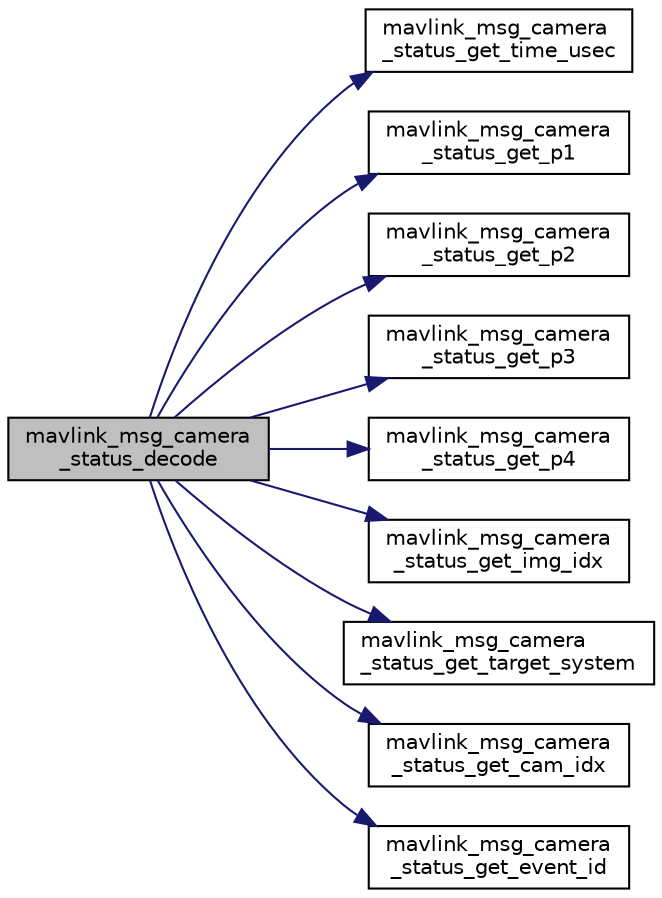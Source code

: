 digraph "mavlink_msg_camera_status_decode"
{
 // INTERACTIVE_SVG=YES
  edge [fontname="Helvetica",fontsize="10",labelfontname="Helvetica",labelfontsize="10"];
  node [fontname="Helvetica",fontsize="10",shape=record];
  rankdir="LR";
  Node1 [label="mavlink_msg_camera\l_status_decode",height=0.2,width=0.4,color="black", fillcolor="grey75", style="filled" fontcolor="black"];
  Node1 -> Node2 [color="midnightblue",fontsize="10",style="solid",fontname="Helvetica"];
  Node2 [label="mavlink_msg_camera\l_status_get_time_usec",height=0.2,width=0.4,color="black", fillcolor="white", style="filled",URL="$mavlink__msg__camera__status_8h.html#ac1ba2d71ff59aa3dcd548d87af127f5b",tooltip="Send a camera_status message. "];
  Node1 -> Node3 [color="midnightblue",fontsize="10",style="solid",fontname="Helvetica"];
  Node3 [label="mavlink_msg_camera\l_status_get_p1",height=0.2,width=0.4,color="black", fillcolor="white", style="filled",URL="$mavlink__msg__camera__status_8h.html#a7604522d7c77b75590a1495a0607da9a",tooltip="Get field p1 from camera_status message. "];
  Node1 -> Node4 [color="midnightblue",fontsize="10",style="solid",fontname="Helvetica"];
  Node4 [label="mavlink_msg_camera\l_status_get_p2",height=0.2,width=0.4,color="black", fillcolor="white", style="filled",URL="$mavlink__msg__camera__status_8h.html#aa64e4949ebc180df55bb63c4e4a2eaef",tooltip="Get field p2 from camera_status message. "];
  Node1 -> Node5 [color="midnightblue",fontsize="10",style="solid",fontname="Helvetica"];
  Node5 [label="mavlink_msg_camera\l_status_get_p3",height=0.2,width=0.4,color="black", fillcolor="white", style="filled",URL="$mavlink__msg__camera__status_8h.html#ad58f9f2fe6ad28d7faf87f27216d797e",tooltip="Get field p3 from camera_status message. "];
  Node1 -> Node6 [color="midnightblue",fontsize="10",style="solid",fontname="Helvetica"];
  Node6 [label="mavlink_msg_camera\l_status_get_p4",height=0.2,width=0.4,color="black", fillcolor="white", style="filled",URL="$mavlink__msg__camera__status_8h.html#ab6e3b6060b037b1db141abc5a2c3a04c",tooltip="Get field p4 from camera_status message. "];
  Node1 -> Node7 [color="midnightblue",fontsize="10",style="solid",fontname="Helvetica"];
  Node7 [label="mavlink_msg_camera\l_status_get_img_idx",height=0.2,width=0.4,color="black", fillcolor="white", style="filled",URL="$mavlink__msg__camera__status_8h.html#a9928be63876744e9c9a6bf1aed0f3942",tooltip="Get field img_idx from camera_status message. "];
  Node1 -> Node8 [color="midnightblue",fontsize="10",style="solid",fontname="Helvetica"];
  Node8 [label="mavlink_msg_camera\l_status_get_target_system",height=0.2,width=0.4,color="black", fillcolor="white", style="filled",URL="$mavlink__msg__camera__status_8h.html#a34770fffbaabc5a5e4537d89466730fa",tooltip="Get field target_system from camera_status message. "];
  Node1 -> Node9 [color="midnightblue",fontsize="10",style="solid",fontname="Helvetica"];
  Node9 [label="mavlink_msg_camera\l_status_get_cam_idx",height=0.2,width=0.4,color="black", fillcolor="white", style="filled",URL="$mavlink__msg__camera__status_8h.html#a498df40ccc68856676f24aba767bdc50",tooltip="Get field cam_idx from camera_status message. "];
  Node1 -> Node10 [color="midnightblue",fontsize="10",style="solid",fontname="Helvetica"];
  Node10 [label="mavlink_msg_camera\l_status_get_event_id",height=0.2,width=0.4,color="black", fillcolor="white", style="filled",URL="$mavlink__msg__camera__status_8h.html#a494c105acd063d975d32e178638caf89",tooltip="Get field event_id from camera_status message. "];
}
